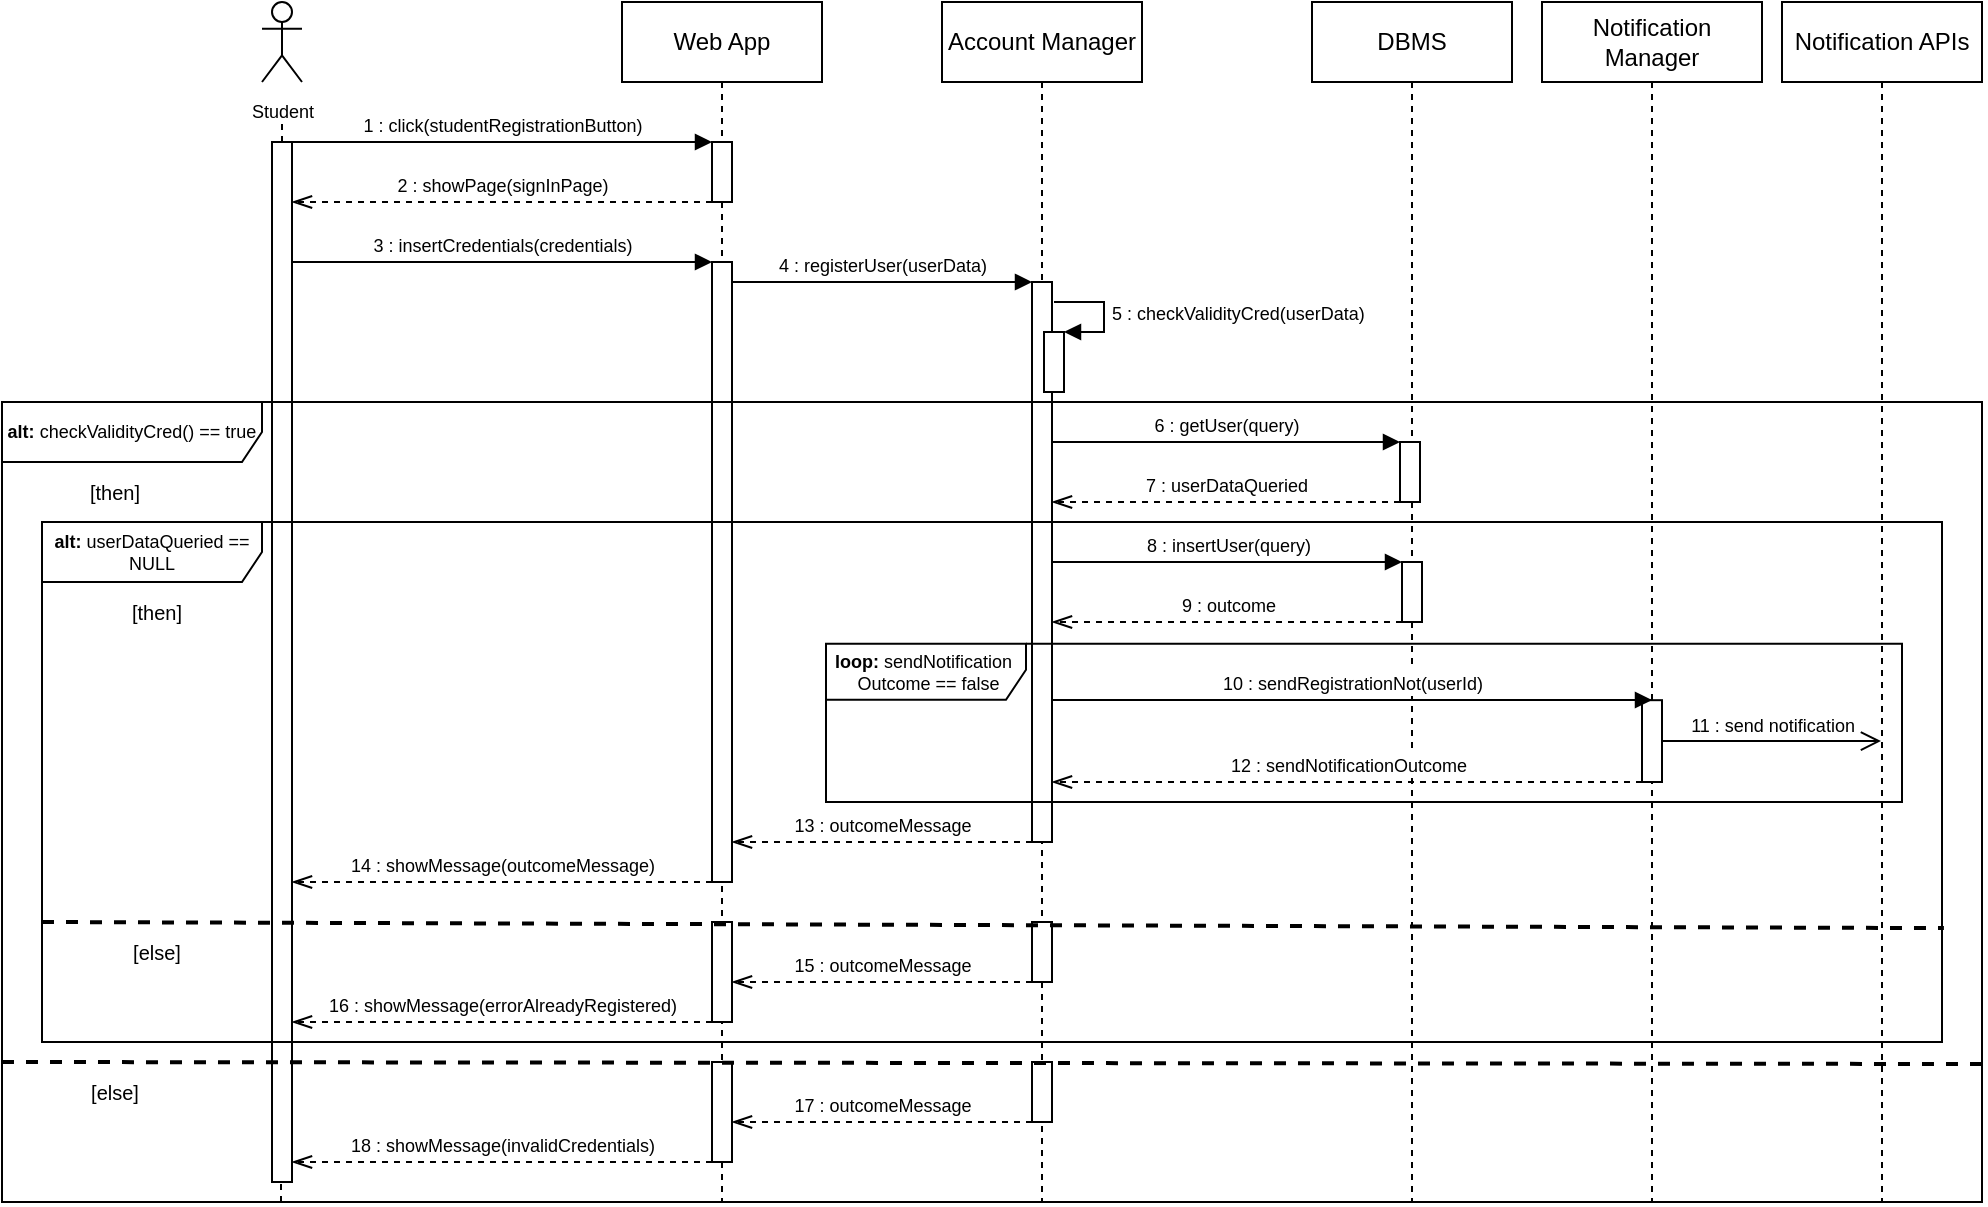 <mxfile version="22.1.16" type="device">
  <diagram name="Page-1" id="2YBvvXClWsGukQMizWep">
    <mxGraphModel dx="1322" dy="744" grid="1" gridSize="10" guides="1" tooltips="1" connect="1" arrows="1" fold="1" page="1" pageScale="1" pageWidth="850" pageHeight="1100" math="0" shadow="0">
      <root>
        <mxCell id="0" />
        <mxCell id="1" parent="0" />
        <mxCell id="lU6mVO3UbZHwELB_DBvl-1" value="Web App" style="shape=umlLifeline;perimeter=lifelinePerimeter;whiteSpace=wrap;html=1;container=0;dropTarget=0;collapsible=0;recursiveResize=0;outlineConnect=0;portConstraint=eastwest;newEdgeStyle={&quot;edgeStyle&quot;:&quot;elbowEdgeStyle&quot;,&quot;elbow&quot;:&quot;vertical&quot;,&quot;curved&quot;:0,&quot;rounded&quot;:0};" parent="1" vertex="1">
          <mxGeometry x="80" y="40" width="100" height="600" as="geometry" />
        </mxCell>
        <mxCell id="lU6mVO3UbZHwELB_DBvl-2" value="" style="html=1;points=[];perimeter=orthogonalPerimeter;outlineConnect=0;targetShapes=umlLifeline;portConstraint=eastwest;newEdgeStyle={&quot;edgeStyle&quot;:&quot;elbowEdgeStyle&quot;,&quot;elbow&quot;:&quot;vertical&quot;,&quot;curved&quot;:0,&quot;rounded&quot;:0};" parent="lU6mVO3UbZHwELB_DBvl-1" vertex="1">
          <mxGeometry x="45" y="70" width="10" height="30" as="geometry" />
        </mxCell>
        <mxCell id="lU6mVO3UbZHwELB_DBvl-3" value="" style="html=1;points=[];perimeter=orthogonalPerimeter;outlineConnect=0;targetShapes=umlLifeline;portConstraint=eastwest;newEdgeStyle={&quot;edgeStyle&quot;:&quot;elbowEdgeStyle&quot;,&quot;elbow&quot;:&quot;vertical&quot;,&quot;curved&quot;:0,&quot;rounded&quot;:0};" parent="lU6mVO3UbZHwELB_DBvl-1" vertex="1">
          <mxGeometry x="45" y="130" width="10" height="310" as="geometry" />
        </mxCell>
        <mxCell id="lU6mVO3UbZHwELB_DBvl-6" value="&lt;font style=&quot;font-size: 9px;&quot;&gt;Student&lt;/font&gt;" style="shape=umlActor;verticalLabelPosition=bottom;verticalAlign=top;html=1;outlineConnect=0;" parent="1" vertex="1">
          <mxGeometry x="-100" y="40" width="20" height="40" as="geometry" />
        </mxCell>
        <mxCell id="lU6mVO3UbZHwELB_DBvl-7" value="" style="endArrow=none;dashed=1;html=1;rounded=0;" parent="1" source="lU6mVO3UbZHwELB_DBvl-9" edge="1">
          <mxGeometry width="50" height="50" relative="1" as="geometry">
            <mxPoint x="-90" y="350" as="sourcePoint" />
            <mxPoint x="-90" y="100" as="targetPoint" />
          </mxGeometry>
        </mxCell>
        <mxCell id="lU6mVO3UbZHwELB_DBvl-9" value="" style="html=1;points=[];perimeter=orthogonalPerimeter;outlineConnect=0;targetShapes=umlLifeline;portConstraint=eastwest;newEdgeStyle={&quot;edgeStyle&quot;:&quot;elbowEdgeStyle&quot;,&quot;elbow&quot;:&quot;vertical&quot;,&quot;curved&quot;:0,&quot;rounded&quot;:0};" parent="1" vertex="1">
          <mxGeometry x="-95" y="110" width="10" height="520" as="geometry" />
        </mxCell>
        <mxCell id="lU6mVO3UbZHwELB_DBvl-10" value="&lt;font style=&quot;font-size: 9px;&quot;&gt;1 : click(studentRegistrationButton)&lt;/font&gt;" style="html=1;verticalAlign=bottom;endArrow=block;edgeStyle=elbowEdgeStyle;elbow=horizontal;curved=0;rounded=0;" parent="1" source="lU6mVO3UbZHwELB_DBvl-9" target="lU6mVO3UbZHwELB_DBvl-2" edge="1">
          <mxGeometry relative="1" as="geometry">
            <mxPoint x="-50" y="110" as="sourcePoint" />
            <Array as="points">
              <mxPoint x="30" y="110" />
            </Array>
            <mxPoint x="115" y="110" as="targetPoint" />
          </mxGeometry>
        </mxCell>
        <mxCell id="lU6mVO3UbZHwELB_DBvl-11" value="&lt;font style=&quot;font-size: 9px;&quot;&gt;2 : showPage(signInPage)&lt;/font&gt;" style="html=1;verticalAlign=bottom;endArrow=openThin;dashed=1;endSize=8;edgeStyle=elbowEdgeStyle;elbow=vertical;curved=0;rounded=0;endFill=0;" parent="1" source="lU6mVO3UbZHwELB_DBvl-2" target="lU6mVO3UbZHwELB_DBvl-9" edge="1">
          <mxGeometry relative="1" as="geometry">
            <mxPoint x="-50" y="140" as="targetPoint" />
            <Array as="points">
              <mxPoint x="5" y="140" />
            </Array>
            <mxPoint x="80" y="140" as="sourcePoint" />
          </mxGeometry>
        </mxCell>
        <mxCell id="lU6mVO3UbZHwELB_DBvl-13" value="&lt;font style=&quot;font-size: 9px;&quot;&gt;3 : insertCredentials(credentials)&lt;/font&gt;" style="html=1;verticalAlign=bottom;endArrow=block;edgeStyle=elbowEdgeStyle;elbow=vertical;curved=0;rounded=0;" parent="1" source="lU6mVO3UbZHwELB_DBvl-9" target="lU6mVO3UbZHwELB_DBvl-3" edge="1">
          <mxGeometry relative="1" as="geometry">
            <mxPoint x="-80" y="190" as="sourcePoint" />
            <Array as="points">
              <mxPoint x="30" y="170" />
            </Array>
            <mxPoint x="90" y="200" as="targetPoint" />
            <mxPoint as="offset" />
          </mxGeometry>
        </mxCell>
        <mxCell id="ca0lQkJ44ik3LisBVuS8-17" value="&lt;font style=&quot;font-size: 9px;&quot;&gt;4 : registerUser(userData)&lt;/font&gt;" style="html=1;verticalAlign=bottom;endArrow=block;edgeStyle=elbowEdgeStyle;elbow=vertical;curved=0;rounded=0;" parent="1" source="lU6mVO3UbZHwELB_DBvl-3" target="ca0lQkJ44ik3LisBVuS8-28" edge="1">
          <mxGeometry relative="1" as="geometry">
            <mxPoint x="135" y="180" as="sourcePoint" />
            <Array as="points">
              <mxPoint x="250" y="180" />
            </Array>
            <mxPoint x="250" y="180" as="targetPoint" />
            <mxPoint as="offset" />
          </mxGeometry>
        </mxCell>
        <mxCell id="ca0lQkJ44ik3LisBVuS8-18" value="DBMS" style="shape=umlLifeline;perimeter=lifelinePerimeter;whiteSpace=wrap;html=1;container=1;dropTarget=0;collapsible=0;recursiveResize=0;outlineConnect=0;portConstraint=eastwest;newEdgeStyle={&quot;curved&quot;:0,&quot;rounded&quot;:0};" parent="1" vertex="1">
          <mxGeometry x="425" y="40" width="100" height="600" as="geometry" />
        </mxCell>
        <mxCell id="ca0lQkJ44ik3LisBVuS8-19" value="" style="html=1;points=[];perimeter=orthogonalPerimeter;outlineConnect=0;targetShapes=umlLifeline;portConstraint=eastwest;newEdgeStyle={&quot;edgeStyle&quot;:&quot;elbowEdgeStyle&quot;,&quot;elbow&quot;:&quot;vertical&quot;,&quot;curved&quot;:0,&quot;rounded&quot;:0};" parent="ca0lQkJ44ik3LisBVuS8-18" vertex="1">
          <mxGeometry x="44" y="220" width="10" height="30" as="geometry" />
        </mxCell>
        <mxCell id="ca0lQkJ44ik3LisBVuS8-27" value="Account Manager" style="shape=umlLifeline;perimeter=lifelinePerimeter;whiteSpace=wrap;html=1;container=1;dropTarget=0;collapsible=0;recursiveResize=0;outlineConnect=0;portConstraint=eastwest;newEdgeStyle={&quot;curved&quot;:0,&quot;rounded&quot;:0};" parent="1" vertex="1">
          <mxGeometry x="240" y="40" width="100" height="600" as="geometry" />
        </mxCell>
        <mxCell id="ca0lQkJ44ik3LisBVuS8-28" value="" style="html=1;points=[];perimeter=orthogonalPerimeter;outlineConnect=0;targetShapes=umlLifeline;portConstraint=eastwest;newEdgeStyle={&quot;edgeStyle&quot;:&quot;elbowEdgeStyle&quot;,&quot;elbow&quot;:&quot;vertical&quot;,&quot;curved&quot;:0,&quot;rounded&quot;:0};" parent="ca0lQkJ44ik3LisBVuS8-27" vertex="1">
          <mxGeometry x="45" y="140" width="10" height="280" as="geometry" />
        </mxCell>
        <mxCell id="lYYCzLmeOpEaFBXXsHJW-2" value="" style="html=1;points=[[0,0,0,0,5],[0,1,0,0,-5],[1,0,0,0,5],[1,1,0,0,-5]];perimeter=orthogonalPerimeter;outlineConnect=0;targetShapes=umlLifeline;portConstraint=eastwest;newEdgeStyle={&quot;curved&quot;:0,&quot;rounded&quot;:0};" parent="ca0lQkJ44ik3LisBVuS8-27" vertex="1">
          <mxGeometry x="51" y="165" width="10" height="30" as="geometry" />
        </mxCell>
        <mxCell id="lYYCzLmeOpEaFBXXsHJW-3" value="&lt;font style=&quot;font-size: 9px;&quot;&gt;5 : checkValidityCred(userData)&lt;/font&gt;" style="html=1;align=left;spacingLeft=2;endArrow=block;rounded=0;edgeStyle=orthogonalEdgeStyle;curved=0;rounded=0;" parent="ca0lQkJ44ik3LisBVuS8-27" target="lYYCzLmeOpEaFBXXsHJW-2" edge="1">
          <mxGeometry relative="1" as="geometry">
            <mxPoint x="56" y="150" as="sourcePoint" />
            <Array as="points">
              <mxPoint x="81" y="150" />
              <mxPoint x="81" y="165" />
            </Array>
          </mxGeometry>
        </mxCell>
        <mxCell id="ca0lQkJ44ik3LisBVuS8-68" value="" style="html=1;points=[];perimeter=orthogonalPerimeter;outlineConnect=0;targetShapes=umlLifeline;portConstraint=eastwest;newEdgeStyle={&quot;edgeStyle&quot;:&quot;elbowEdgeStyle&quot;,&quot;elbow&quot;:&quot;vertical&quot;,&quot;curved&quot;:0,&quot;rounded&quot;:0};" parent="ca0lQkJ44ik3LisBVuS8-27" vertex="1">
          <mxGeometry x="45" y="460" width="10" height="30" as="geometry" />
        </mxCell>
        <mxCell id="ca0lQkJ44ik3LisBVuS8-70" value="&lt;font style=&quot;font-size: 9px;&quot;&gt;15 : outcomeMessage&lt;/font&gt;" style="html=1;verticalAlign=bottom;endArrow=openThin;dashed=1;endSize=8;edgeStyle=elbowEdgeStyle;elbow=horizontal;curved=0;rounded=0;endFill=0;" parent="ca0lQkJ44ik3LisBVuS8-27" source="ca0lQkJ44ik3LisBVuS8-68" target="ca0lQkJ44ik3LisBVuS8-71" edge="1">
          <mxGeometry relative="1" as="geometry">
            <mxPoint x="-95" y="510" as="targetPoint" />
            <Array as="points">
              <mxPoint x="-100" y="490" />
            </Array>
            <mxPoint x="55" y="510" as="sourcePoint" />
          </mxGeometry>
        </mxCell>
        <mxCell id="ca0lQkJ44ik3LisBVuS8-71" value="" style="html=1;points=[];perimeter=orthogonalPerimeter;outlineConnect=0;targetShapes=umlLifeline;portConstraint=eastwest;newEdgeStyle={&quot;edgeStyle&quot;:&quot;elbowEdgeStyle&quot;,&quot;elbow&quot;:&quot;vertical&quot;,&quot;curved&quot;:0,&quot;rounded&quot;:0};" parent="ca0lQkJ44ik3LisBVuS8-27" vertex="1">
          <mxGeometry x="-115" y="460" width="10" height="50" as="geometry" />
        </mxCell>
        <mxCell id="ca0lQkJ44ik3LisBVuS8-76" value="" style="html=1;points=[];perimeter=orthogonalPerimeter;outlineConnect=0;targetShapes=umlLifeline;portConstraint=eastwest;newEdgeStyle={&quot;edgeStyle&quot;:&quot;elbowEdgeStyle&quot;,&quot;elbow&quot;:&quot;vertical&quot;,&quot;curved&quot;:0,&quot;rounded&quot;:0};" parent="ca0lQkJ44ik3LisBVuS8-27" vertex="1">
          <mxGeometry x="45" y="530" width="10" height="30" as="geometry" />
        </mxCell>
        <mxCell id="ca0lQkJ44ik3LisBVuS8-77" value="" style="html=1;points=[];perimeter=orthogonalPerimeter;outlineConnect=0;targetShapes=umlLifeline;portConstraint=eastwest;newEdgeStyle={&quot;edgeStyle&quot;:&quot;elbowEdgeStyle&quot;,&quot;elbow&quot;:&quot;vertical&quot;,&quot;curved&quot;:0,&quot;rounded&quot;:0};" parent="ca0lQkJ44ik3LisBVuS8-27" vertex="1">
          <mxGeometry x="-115" y="530" width="10" height="50" as="geometry" />
        </mxCell>
        <mxCell id="ca0lQkJ44ik3LisBVuS8-62" value="&lt;font style=&quot;font-size: 9px;&quot;&gt;17 : outcomeMessage&lt;/font&gt;" style="html=1;verticalAlign=bottom;endArrow=openThin;dashed=1;endSize=8;edgeStyle=elbowEdgeStyle;elbow=horizontal;curved=0;rounded=0;endFill=0;" parent="ca0lQkJ44ik3LisBVuS8-27" source="ca0lQkJ44ik3LisBVuS8-76" target="ca0lQkJ44ik3LisBVuS8-77" edge="1">
          <mxGeometry relative="1" as="geometry">
            <mxPoint x="-125" y="578.18" as="targetPoint" />
            <Array as="points">
              <mxPoint x="40" y="560" />
            </Array>
            <mxPoint x="25" y="578.18" as="sourcePoint" />
          </mxGeometry>
        </mxCell>
        <mxCell id="ca0lQkJ44ik3LisBVuS8-39" value="Notification Manager" style="shape=umlLifeline;perimeter=lifelinePerimeter;whiteSpace=wrap;html=1;container=1;dropTarget=0;collapsible=0;recursiveResize=0;outlineConnect=0;portConstraint=eastwest;newEdgeStyle={&quot;curved&quot;:0,&quot;rounded&quot;:0};" parent="1" vertex="1">
          <mxGeometry x="540" y="40" width="110" height="600" as="geometry" />
        </mxCell>
        <mxCell id="lYYCzLmeOpEaFBXXsHJW-22" value="" style="html=1;points=[];perimeter=orthogonalPerimeter;outlineConnect=0;targetShapes=umlLifeline;portConstraint=eastwest;newEdgeStyle={&quot;edgeStyle&quot;:&quot;elbowEdgeStyle&quot;,&quot;elbow&quot;:&quot;vertical&quot;,&quot;curved&quot;:0,&quot;rounded&quot;:0};" parent="ca0lQkJ44ik3LisBVuS8-39" vertex="1">
          <mxGeometry x="50" y="349.09" width="10" height="40.91" as="geometry" />
        </mxCell>
        <mxCell id="ca0lQkJ44ik3LisBVuS8-45" value="Notification APIs" style="shape=umlLifeline;perimeter=lifelinePerimeter;whiteSpace=wrap;html=1;container=1;dropTarget=0;collapsible=0;recursiveResize=0;outlineConnect=0;portConstraint=eastwest;newEdgeStyle={&quot;curved&quot;:0,&quot;rounded&quot;:0};" parent="1" vertex="1">
          <mxGeometry x="660" y="40" width="100" height="600" as="geometry" />
        </mxCell>
        <mxCell id="ca0lQkJ44ik3LisBVuS8-56" value="&lt;p style=&quot;line-height: 120%; font-size: 9px;&quot;&gt;&lt;b&gt;alt: &lt;/b&gt;checkValidityCred() == true&lt;/p&gt;" style="shape=umlFrame;whiteSpace=wrap;html=1;pointerEvents=0;width=130;height=30;verticalAlign=middle;horizontal=1;labelPosition=center;verticalLabelPosition=middle;align=center;" parent="1" vertex="1">
          <mxGeometry x="-230" y="240" width="990" height="400" as="geometry" />
        </mxCell>
        <mxCell id="ca0lQkJ44ik3LisBVuS8-57" value="[then]" style="text;html=1;strokeColor=none;fillColor=none;align=center;verticalAlign=middle;whiteSpace=wrap;rounded=0;fontSize=10;" parent="1" vertex="1">
          <mxGeometry x="-191" y="280" width="35" height="10" as="geometry" />
        </mxCell>
        <mxCell id="ca0lQkJ44ik3LisBVuS8-59" value="[else]" style="text;html=1;strokeColor=none;fillColor=none;align=center;verticalAlign=middle;whiteSpace=wrap;rounded=0;fontSize=10;" parent="1" vertex="1">
          <mxGeometry x="-191" y="580" width="35" height="10" as="geometry" />
        </mxCell>
        <mxCell id="lU6mVO3UbZHwELB_DBvl-37" value="[then]" style="text;html=1;strokeColor=none;fillColor=none;align=center;verticalAlign=middle;whiteSpace=wrap;rounded=0;fontSize=10;" parent="1" vertex="1">
          <mxGeometry x="-170" y="340" width="35" height="10" as="geometry" />
        </mxCell>
        <mxCell id="lU6mVO3UbZHwELB_DBvl-25" value="&lt;p style=&quot;line-height: 120%; font-size: 9px;&quot;&gt;&lt;b&gt;alt: &lt;/b&gt;userDataQueried == NULL&lt;/p&gt;" style="shape=umlFrame;whiteSpace=wrap;html=1;pointerEvents=0;width=110;height=30;verticalAlign=middle;horizontal=1;labelPosition=center;verticalLabelPosition=middle;align=center;" parent="1" vertex="1">
          <mxGeometry x="-210" y="300" width="950" height="260" as="geometry" />
        </mxCell>
        <mxCell id="ca0lQkJ44ik3LisBVuS8-36" value="&lt;font style=&quot;font-size: 9px;&quot;&gt;9 : outcome&lt;/font&gt;" style="html=1;verticalAlign=bottom;endArrow=openThin;dashed=1;endSize=8;edgeStyle=elbowEdgeStyle;elbow=horizontal;curved=0;rounded=0;endFill=0;" parent="1" source="ca0lQkJ44ik3LisBVuS8-65" target="ca0lQkJ44ik3LisBVuS8-28" edge="1">
          <mxGeometry relative="1" as="geometry">
            <mxPoint x="294" y="348.75" as="targetPoint" />
            <Array as="points">
              <mxPoint x="440" y="350" />
            </Array>
            <mxPoint x="449" y="348.75" as="sourcePoint" />
            <mxPoint as="offset" />
          </mxGeometry>
        </mxCell>
        <mxCell id="ca0lQkJ44ik3LisBVuS8-50" value="&lt;font style=&quot;font-size: 9px;&quot;&gt;13 : outcomeMessage&lt;/font&gt;" style="html=1;verticalAlign=bottom;endArrow=openThin;dashed=1;endSize=8;edgeStyle=elbowEdgeStyle;elbow=vertical;curved=0;rounded=0;endFill=0;" parent="1" source="ca0lQkJ44ik3LisBVuS8-28" target="lU6mVO3UbZHwELB_DBvl-3" edge="1">
          <mxGeometry relative="1" as="geometry">
            <mxPoint x="133" y="460" as="targetPoint" />
            <Array as="points">
              <mxPoint x="173" y="460" />
            </Array>
            <mxPoint x="283" y="460" as="sourcePoint" />
          </mxGeometry>
        </mxCell>
        <mxCell id="ca0lQkJ44ik3LisBVuS8-52" value="&lt;font style=&quot;font-size: 9px;&quot;&gt;14 : showMessage(outcomeMessage)&lt;/font&gt;" style="html=1;verticalAlign=bottom;endArrow=openThin;dashed=1;endSize=8;edgeStyle=elbowEdgeStyle;elbow=vertical;curved=0;rounded=0;endFill=0;" parent="1" edge="1">
          <mxGeometry relative="1" as="geometry">
            <mxPoint x="-85" y="480" as="targetPoint" />
            <Array as="points">
              <mxPoint x="120" y="480" />
            </Array>
            <mxPoint x="125" y="480" as="sourcePoint" />
          </mxGeometry>
        </mxCell>
        <mxCell id="lU6mVO3UbZHwELB_DBvl-56" value="[else]" style="text;html=1;strokeColor=none;fillColor=none;align=center;verticalAlign=middle;whiteSpace=wrap;rounded=0;fontSize=10;" parent="1" vertex="1">
          <mxGeometry x="-170" y="510" width="35" height="10" as="geometry" />
        </mxCell>
        <mxCell id="ca0lQkJ44ik3LisBVuS8-65" value="" style="html=1;points=[];perimeter=orthogonalPerimeter;outlineConnect=0;targetShapes=umlLifeline;portConstraint=eastwest;newEdgeStyle={&quot;edgeStyle&quot;:&quot;elbowEdgeStyle&quot;,&quot;elbow&quot;:&quot;vertical&quot;,&quot;curved&quot;:0,&quot;rounded&quot;:0};" parent="1" vertex="1">
          <mxGeometry x="470" y="320" width="10" height="30" as="geometry" />
        </mxCell>
        <mxCell id="ca0lQkJ44ik3LisBVuS8-35" value="&lt;font style=&quot;font-size: 9px;&quot;&gt;8 : insertUser(query)&lt;/font&gt;" style="html=1;verticalAlign=bottom;endArrow=block;edgeStyle=elbowEdgeStyle;elbow=vertical;curved=0;rounded=0;" parent="1" source="ca0lQkJ44ik3LisBVuS8-28" target="ca0lQkJ44ik3LisBVuS8-65" edge="1">
          <mxGeometry relative="1" as="geometry">
            <mxPoint x="299" y="320" as="sourcePoint" />
            <Array as="points">
              <mxPoint x="394" y="320" />
            </Array>
            <mxPoint x="499" y="320.25" as="targetPoint" />
            <mxPoint as="offset" />
          </mxGeometry>
        </mxCell>
        <mxCell id="ca0lQkJ44ik3LisBVuS8-73" value="&lt;font style=&quot;font-size: 9px;&quot;&gt;16 : showMessage(errorAlreadyRegistered)&lt;/font&gt;" style="html=1;verticalAlign=bottom;endArrow=openThin;dashed=1;endSize=8;edgeStyle=elbowEdgeStyle;elbow=horizontal;curved=0;rounded=0;endFill=0;" parent="1" source="ca0lQkJ44ik3LisBVuS8-71" target="lU6mVO3UbZHwELB_DBvl-9" edge="1">
          <mxGeometry relative="1" as="geometry">
            <mxPoint x="-50" y="560" as="targetPoint" />
            <Array as="points">
              <mxPoint x="-50" y="550" />
            </Array>
            <mxPoint x="128" y="790" as="sourcePoint" />
          </mxGeometry>
        </mxCell>
        <mxCell id="ca0lQkJ44ik3LisBVuS8-78" value="" style="endArrow=none;dashed=1;html=1;rounded=0;" parent="1" edge="1">
          <mxGeometry width="50" height="50" relative="1" as="geometry">
            <mxPoint x="-90.5" y="640" as="sourcePoint" />
            <mxPoint x="-90.5" y="630" as="targetPoint" />
          </mxGeometry>
        </mxCell>
        <mxCell id="ca0lQkJ44ik3LisBVuS8-79" value="" style="endArrow=none;dashed=1;html=1;rounded=0;strokeWidth=2;" parent="1" edge="1">
          <mxGeometry width="50" height="50" relative="1" as="geometry">
            <mxPoint x="-230" y="570" as="sourcePoint" />
            <mxPoint x="760" y="571" as="targetPoint" />
          </mxGeometry>
        </mxCell>
        <mxCell id="ca0lQkJ44ik3LisBVuS8-80" value="" style="endArrow=none;dashed=1;html=1;rounded=0;exitX=0.001;exitY=0.409;exitDx=0;exitDy=0;exitPerimeter=0;strokeWidth=2;entryX=1.001;entryY=0.781;entryDx=0;entryDy=0;entryPerimeter=0;" parent="1" target="lU6mVO3UbZHwELB_DBvl-25" edge="1">
          <mxGeometry width="50" height="50" relative="1" as="geometry">
            <mxPoint x="-210" y="500" as="sourcePoint" />
            <mxPoint x="740" y="500" as="targetPoint" />
          </mxGeometry>
        </mxCell>
        <mxCell id="lYYCzLmeOpEaFBXXsHJW-23" value="&lt;p style=&quot;line-height: 120%; font-size: 9px;&quot;&gt;&lt;b&gt;loop: &lt;/b&gt;sendNotification&amp;nbsp; &amp;nbsp;&lt;span style=&quot;background-color: initial;&quot;&gt;Outcome == false&lt;/span&gt;&lt;/p&gt;" style="shape=umlFrame;whiteSpace=wrap;html=1;pointerEvents=0;width=100;height=28;verticalAlign=middle;horizontal=1;labelPosition=center;verticalLabelPosition=middle;align=center;" parent="1" vertex="1">
          <mxGeometry x="182" y="360.91" width="538" height="79.09" as="geometry" />
        </mxCell>
        <mxCell id="lYYCzLmeOpEaFBXXsHJW-24" value="&lt;font style=&quot;font-size: 9px;&quot;&gt;10 : sendRegistrationNot(userId)&lt;/font&gt;" style="html=1;verticalAlign=bottom;endArrow=block;edgeStyle=elbowEdgeStyle;elbow=vertical;curved=0;rounded=0;" parent="1" source="ca0lQkJ44ik3LisBVuS8-28" target="lYYCzLmeOpEaFBXXsHJW-22" edge="1">
          <mxGeometry relative="1" as="geometry">
            <mxPoint x="296" y="389.09" as="sourcePoint" />
            <Array as="points">
              <mxPoint x="560" y="389" />
            </Array>
            <mxPoint x="636" y="389.09" as="targetPoint" />
            <mxPoint as="offset" />
          </mxGeometry>
        </mxCell>
        <mxCell id="lYYCzLmeOpEaFBXXsHJW-29" value="&lt;font style=&quot;font-size: 9px;&quot;&gt;11 : send notification&lt;/font&gt;" style="html=1;verticalAlign=bottom;endArrow=open;edgeStyle=elbowEdgeStyle;elbow=horizontal;curved=0;rounded=0;endFill=0;endSize=8;" parent="1" source="lYYCzLmeOpEaFBXXsHJW-22" target="ca0lQkJ44ik3LisBVuS8-45" edge="1">
          <mxGeometry relative="1" as="geometry">
            <mxPoint x="832" y="469.09" as="sourcePoint" />
            <Array as="points">
              <mxPoint x="660" y="400" />
            </Array>
            <mxPoint x="951.5" y="479.09" as="targetPoint" />
          </mxGeometry>
        </mxCell>
        <mxCell id="lYYCzLmeOpEaFBXXsHJW-30" value="&lt;font style=&quot;font-size: 9px;&quot;&gt;12 : sendNotificationOutcome&lt;/font&gt;" style="html=1;verticalAlign=bottom;endArrow=openThin;dashed=1;endSize=8;edgeStyle=elbowEdgeStyle;elbow=horizontal;curved=0;rounded=0;endFill=0;" parent="1" source="lYYCzLmeOpEaFBXXsHJW-22" target="ca0lQkJ44ik3LisBVuS8-28" edge="1">
          <mxGeometry relative="1" as="geometry">
            <mxPoint x="297" y="519.09" as="targetPoint" />
            <Array as="points">
              <mxPoint x="330" y="430" />
            </Array>
            <mxPoint x="636" y="509.09" as="sourcePoint" />
          </mxGeometry>
        </mxCell>
        <mxCell id="ca0lQkJ44ik3LisBVuS8-22" value="&lt;font style=&quot;font-size: 9px;&quot;&gt;6 : getUser(query)&lt;/font&gt;" style="html=1;verticalAlign=bottom;endArrow=block;edgeStyle=elbowEdgeStyle;elbow=vertical;curved=0;rounded=0;" parent="1" source="ca0lQkJ44ik3LisBVuS8-28" target="ca0lQkJ44ik3LisBVuS8-19" edge="1">
          <mxGeometry relative="1" as="geometry">
            <mxPoint x="276" y="260" as="sourcePoint" />
            <Array as="points">
              <mxPoint x="376" y="260" />
            </Array>
            <mxPoint x="421" y="260" as="targetPoint" />
            <mxPoint as="offset" />
          </mxGeometry>
        </mxCell>
        <mxCell id="ca0lQkJ44ik3LisBVuS8-31" value="&lt;font style=&quot;font-size: 9px;&quot;&gt;7 : userDataQueried&lt;/font&gt;" style="html=1;verticalAlign=bottom;endArrow=openThin;dashed=1;endSize=8;edgeStyle=elbowEdgeStyle;elbow=horizontal;curved=0;rounded=0;endFill=0;" parent="1" source="ca0lQkJ44ik3LisBVuS8-19" target="ca0lQkJ44ik3LisBVuS8-28" edge="1">
          <mxGeometry relative="1" as="geometry">
            <mxPoint x="276" y="290" as="targetPoint" />
            <Array as="points">
              <mxPoint x="331" y="290" />
            </Array>
            <mxPoint x="451" y="290" as="sourcePoint" />
          </mxGeometry>
        </mxCell>
        <mxCell id="ca0lQkJ44ik3LisBVuS8-63" value="&lt;font style=&quot;font-size: 9px;&quot;&gt;18 : showMessage(invalidCredentials)&lt;/font&gt;" style="html=1;verticalAlign=bottom;endArrow=openThin;dashed=1;endSize=8;edgeStyle=elbowEdgeStyle;elbow=vertical;curved=0;rounded=0;endFill=0;" parent="1" source="ca0lQkJ44ik3LisBVuS8-77" target="lU6mVO3UbZHwELB_DBvl-9" edge="1">
          <mxGeometry relative="1" as="geometry">
            <mxPoint x="-85" y="630" as="targetPoint" />
            <Array as="points">
              <mxPoint x="-50" y="620" />
            </Array>
            <mxPoint x="105" y="648.18" as="sourcePoint" />
          </mxGeometry>
        </mxCell>
      </root>
    </mxGraphModel>
  </diagram>
</mxfile>
